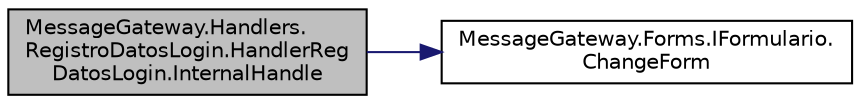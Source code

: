 digraph "MessageGateway.Handlers.RegistroDatosLogin.HandlerRegDatosLogin.InternalHandle"
{
 // INTERACTIVE_SVG=YES
 // LATEX_PDF_SIZE
  edge [fontname="Helvetica",fontsize="10",labelfontname="Helvetica",labelfontsize="10"];
  node [fontname="Helvetica",fontsize="10",shape=record];
  rankdir="LR";
  Node1 [label="MessageGateway.Handlers.\lRegistroDatosLogin.HandlerReg\lDatosLogin.InternalHandle",height=0.2,width=0.4,color="black", fillcolor="grey75", style="filled", fontcolor="black",tooltip="Internal Hnadle que revisa no repetir el username con base de datos y toma y confirma la contraseña."];
  Node1 -> Node2 [color="midnightblue",fontsize="10",style="solid",fontname="Helvetica"];
  Node2 [label="MessageGateway.Forms.IFormulario.\lChangeForm",height=0.2,width=0.4,color="black", fillcolor="white", style="filled",URL="$interfaceMessageGateway_1_1Forms_1_1IFormulario.html#af719fd1f858d7ee2d94b86b16ec7399d",tooltip="Metodo que cambia el formulario donde esta parado el usuario."];
}
